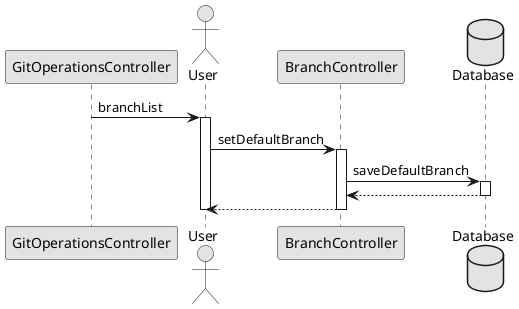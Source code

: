 @startuml sequence_diagram2
skinparam monochrome true
participant "GitOperationsController" as a1
actor User as user
participant "BranchController" as a2
database "Database" as db

a1 -> user: branchList
activate user

user -> a2: setDefaultBranch
activate a2

a2 -> db: saveDefaultBranch
activate db

db-->a2
deactivate db
a2--> user
deactivate a2
deactivate user

@enduml